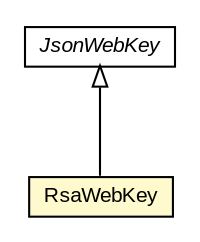 #!/usr/local/bin/dot
#
# Class diagram 
# Generated by UMLGraph version R5_6-24-gf6e263 (http://www.umlgraph.org/)
#

digraph G {
	edge [fontname="arial",fontsize=10,labelfontname="arial",labelfontsize=10];
	node [fontname="arial",fontsize=10,shape=plaintext];
	nodesep=0.25;
	ranksep=0.5;
	// net.trajano.openidconnect.crypto.RsaWebKey
	c9469 [label=<<table title="net.trajano.openidconnect.crypto.RsaWebKey" border="0" cellborder="1" cellspacing="0" cellpadding="2" port="p" bgcolor="lemonChiffon" href="./RsaWebKey.html">
		<tr><td><table border="0" cellspacing="0" cellpadding="1">
<tr><td align="center" balign="center"> RsaWebKey </td></tr>
		</table></td></tr>
		</table>>, URL="./RsaWebKey.html", fontname="arial", fontcolor="black", fontsize=10.0];
	// net.trajano.openidconnect.crypto.JsonWebKey
	c9479 [label=<<table title="net.trajano.openidconnect.crypto.JsonWebKey" border="0" cellborder="1" cellspacing="0" cellpadding="2" port="p" href="./JsonWebKey.html">
		<tr><td><table border="0" cellspacing="0" cellpadding="1">
<tr><td align="center" balign="center"><font face="arial italic"> JsonWebKey </font></td></tr>
		</table></td></tr>
		</table>>, URL="./JsonWebKey.html", fontname="arial", fontcolor="black", fontsize=10.0];
	//net.trajano.openidconnect.crypto.RsaWebKey extends net.trajano.openidconnect.crypto.JsonWebKey
	c9479:p -> c9469:p [dir=back,arrowtail=empty];
}

